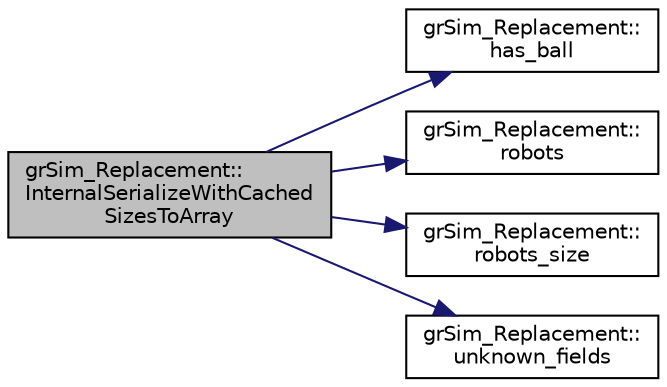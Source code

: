 digraph "grSim_Replacement::InternalSerializeWithCachedSizesToArray"
{
 // INTERACTIVE_SVG=YES
  edge [fontname="Helvetica",fontsize="10",labelfontname="Helvetica",labelfontsize="10"];
  node [fontname="Helvetica",fontsize="10",shape=record];
  rankdir="LR";
  Node1 [label="grSim_Replacement::\lInternalSerializeWithCached\lSizesToArray",height=0.2,width=0.4,color="black", fillcolor="grey75", style="filled", fontcolor="black"];
  Node1 -> Node2 [color="midnightblue",fontsize="10",style="solid",fontname="Helvetica"];
  Node2 [label="grSim_Replacement::\lhas_ball",height=0.2,width=0.4,color="black", fillcolor="white", style="filled",URL="$d0/de6/classgr_sim___replacement.html#a6dafa8b517fa5cff32442de48a178c17"];
  Node1 -> Node3 [color="midnightblue",fontsize="10",style="solid",fontname="Helvetica"];
  Node3 [label="grSim_Replacement::\lrobots",height=0.2,width=0.4,color="black", fillcolor="white", style="filled",URL="$d0/de6/classgr_sim___replacement.html#a56ce9045ba73898b31cd28bcf5413521"];
  Node1 -> Node4 [color="midnightblue",fontsize="10",style="solid",fontname="Helvetica"];
  Node4 [label="grSim_Replacement::\lrobots_size",height=0.2,width=0.4,color="black", fillcolor="white", style="filled",URL="$d0/de6/classgr_sim___replacement.html#aec9fb029fbf476bfba5dc373314786ad"];
  Node1 -> Node5 [color="midnightblue",fontsize="10",style="solid",fontname="Helvetica"];
  Node5 [label="grSim_Replacement::\lunknown_fields",height=0.2,width=0.4,color="black", fillcolor="white", style="filled",URL="$d0/de6/classgr_sim___replacement.html#ac3eda8bc7b0f7d4c707fa15d61f15038"];
}
